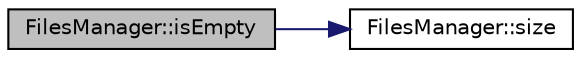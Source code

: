 digraph "FilesManager::isEmpty"
{
 // LATEX_PDF_SIZE
  edge [fontname="Helvetica",fontsize="10",labelfontname="Helvetica",labelfontsize="10"];
  node [fontname="Helvetica",fontsize="10",shape=record];
  rankdir="LR";
  Node1 [label="FilesManager::isEmpty",height=0.2,width=0.4,color="black", fillcolor="grey75", style="filled", fontcolor="black",tooltip=" "];
  Node1 -> Node2 [color="midnightblue",fontsize="10",style="solid",fontname="Helvetica"];
  Node2 [label="FilesManager::size",height=0.2,width=0.4,color="black", fillcolor="white", style="filled",URL="$class_files_manager.html#ac64c81b01eeebd3ea9cde0f7f6da995e",tooltip=" "];
}
